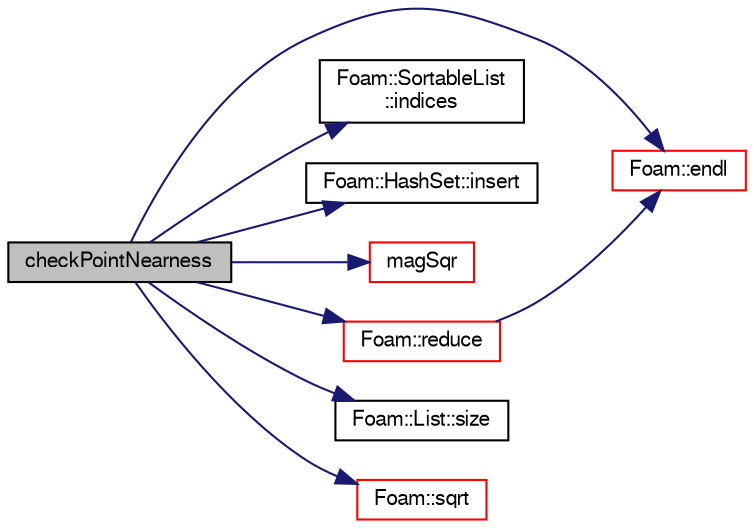 digraph "checkPointNearness"
{
  bgcolor="transparent";
  edge [fontname="FreeSans",fontsize="10",labelfontname="FreeSans",labelfontsize="10"];
  node [fontname="FreeSans",fontsize="10",shape=record];
  rankdir="LR";
  Node50669 [label="checkPointNearness",height=0.2,width=0.4,color="black", fillcolor="grey75", style="filled", fontcolor="black"];
  Node50669 -> Node50670 [color="midnightblue",fontsize="10",style="solid",fontname="FreeSans"];
  Node50670 [label="Foam::endl",height=0.2,width=0.4,color="red",URL="$a21124.html#a2db8fe02a0d3909e9351bb4275b23ce4",tooltip="Add newline and flush stream. "];
  Node50669 -> Node50672 [color="midnightblue",fontsize="10",style="solid",fontname="FreeSans"];
  Node50672 [label="Foam::SortableList\l::indices",height=0.2,width=0.4,color="black",URL="$a25918.html#a28bce53bb8731da2b5f7a7cfb9ae2167",tooltip="Return the list of sorted indices. Updated every sort. "];
  Node50669 -> Node50673 [color="midnightblue",fontsize="10",style="solid",fontname="FreeSans"];
  Node50673 [label="Foam::HashSet::insert",height=0.2,width=0.4,color="black",URL="$a25690.html#a49f0753d9652681fc3a81f59951a0ad7",tooltip="Insert a new entry. "];
  Node50669 -> Node50674 [color="midnightblue",fontsize="10",style="solid",fontname="FreeSans"];
  Node50674 [label="magSqr",height=0.2,width=0.4,color="red",URL="$a12539.html#ab0cd33eb018a643a64ca545601530791"];
  Node50669 -> Node50676 [color="midnightblue",fontsize="10",style="solid",fontname="FreeSans"];
  Node50676 [label="Foam::reduce",height=0.2,width=0.4,color="red",URL="$a21124.html#a7ffd6af4acc2eb9ba72ee296b5ecda23"];
  Node50676 -> Node50670 [color="midnightblue",fontsize="10",style="solid",fontname="FreeSans"];
  Node50669 -> Node50679 [color="midnightblue",fontsize="10",style="solid",fontname="FreeSans"];
  Node50679 [label="Foam::List::size",height=0.2,width=0.4,color="black",URL="$a25694.html#a8a5f6fa29bd4b500caf186f60245b384",tooltip="Override size to be inconsistent with allocated storage. "];
  Node50669 -> Node50692 [color="midnightblue",fontsize="10",style="solid",fontname="FreeSans"];
  Node50692 [label="Foam::sqrt",height=0.2,width=0.4,color="red",URL="$a21124.html#a8616bd62eebf2342a80222fecb1bda71"];
}
